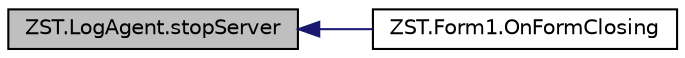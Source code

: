 digraph "ZST.LogAgent.stopServer"
{
  edge [fontname="Helvetica",fontsize="10",labelfontname="Helvetica",labelfontsize="10"];
  node [fontname="Helvetica",fontsize="10",shape=record];
  rankdir="LR";
  Node1 [label="ZST.LogAgent.stopServer",height=0.2,width=0.4,color="black", fillcolor="grey75", style="filled", fontcolor="black"];
  Node1 -> Node2 [dir="back",color="midnightblue",fontsize="10",style="solid"];
  Node2 [label="ZST.Form1.OnFormClosing",height=0.2,width=0.4,color="black", fillcolor="white", style="filled",URL="$class_z_s_t_1_1_form1.html#ad345d5d88f9d7b9a292987a2576a8fc0",tooltip="Przeciążona metoda wywoływana na skutek próbu zamknięcia okienka "];
}
